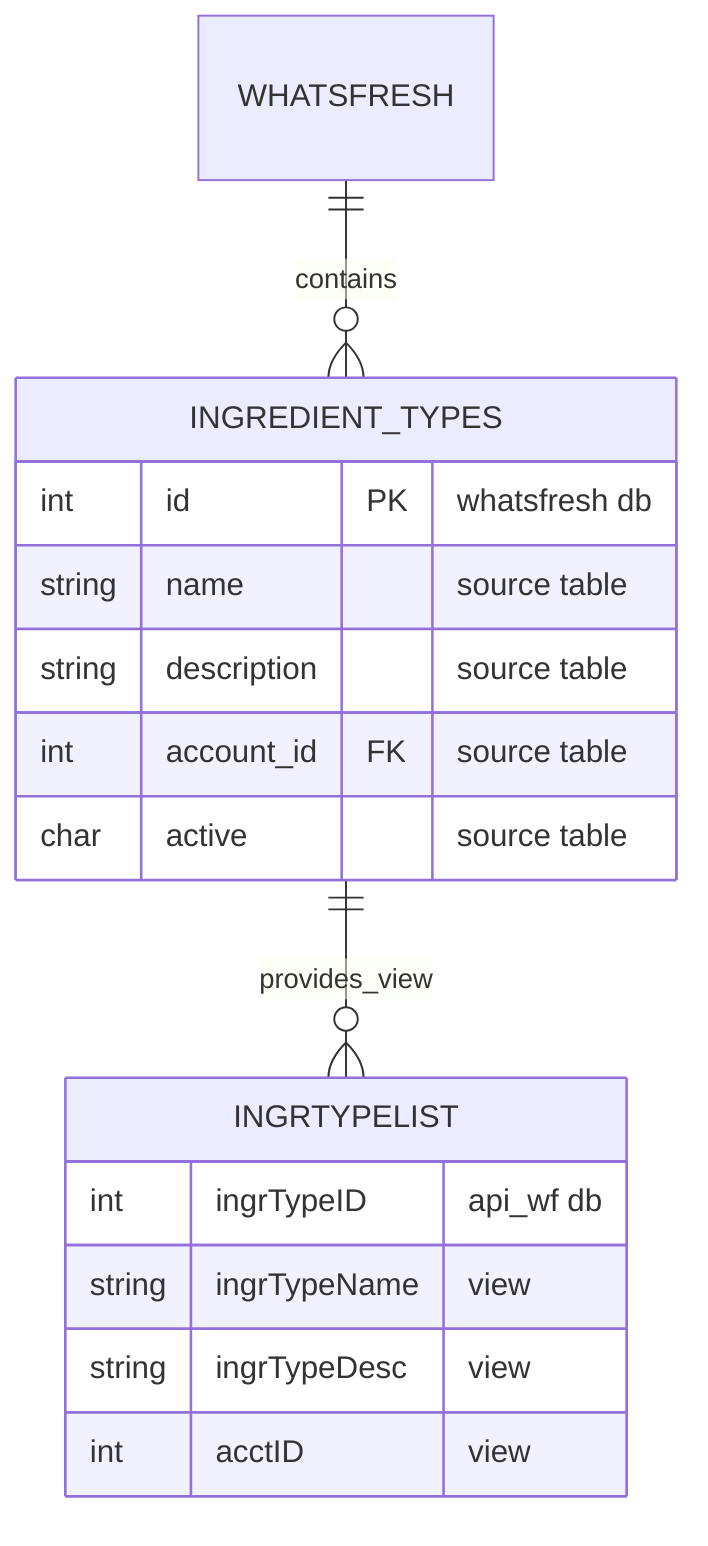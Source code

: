 erDiagram
    WHATSFRESH ||--o{ INGREDIENT_TYPES : contains
    INGREDIENT_TYPES ||--o{ INGRTYPELIST : "provides_view"
    
    INGREDIENT_TYPES {
        int id PK "whatsfresh db"
        string name "source table"
        string description "source table"
        int account_id FK "source table"
        char active "source table"
    }

    INGRTYPELIST {
        int ingrTypeID "api_wf db"
        string ingrTypeName "view"
        string ingrTypeDesc "view"
        int acctID "view"
    }